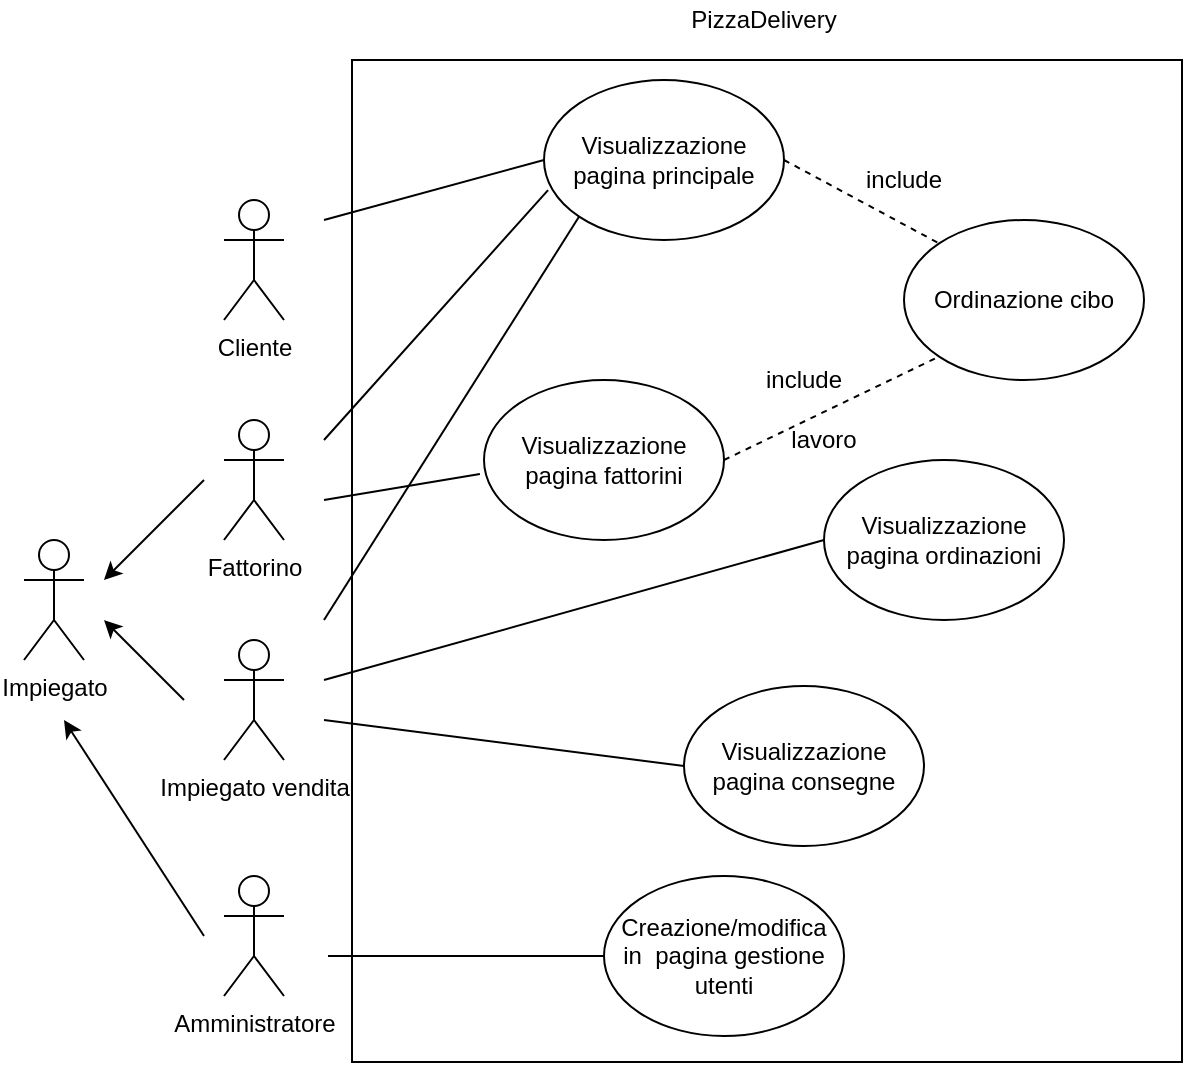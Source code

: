 <mxfile pages="1" version="11.2.8" type="device"><diagram id="bXjxfjaBC2VRF15JP1F4" name="Page-1"><mxGraphModel dx="946" dy="680" grid="0" gridSize="10" guides="1" tooltips="1" connect="1" arrows="1" fold="1" page="1" pageScale="1" pageWidth="1169" pageHeight="827" math="0" shadow="0"><root><mxCell id="0"/><mxCell id="1" parent="0"/><mxCell id="c7aUewFPje1z5O9hacBQ-6" value="" style="rounded=0;whiteSpace=wrap;html=1;fillColor=none;" vertex="1" parent="1"><mxGeometry x="214" y="120" width="415" height="501" as="geometry"/></mxCell><mxCell id="oG-BcZ4fojuc936BeTrR-1" value="Cliente" style="shape=umlActor;verticalLabelPosition=bottom;labelBackgroundColor=#ffffff;verticalAlign=top;html=1;outlineConnect=0;" parent="1" vertex="1"><mxGeometry x="150" y="190" width="30" height="60" as="geometry"/></mxCell><mxCell id="oG-BcZ4fojuc936BeTrR-2" value="Fattorino&lt;br&gt;" style="shape=umlActor;verticalLabelPosition=bottom;labelBackgroundColor=#ffffff;verticalAlign=top;html=1;outlineConnect=0;" parent="1" vertex="1"><mxGeometry x="150" y="300" width="30" height="60" as="geometry"/></mxCell><mxCell id="oG-BcZ4fojuc936BeTrR-5" value="Impiegato vendita" style="shape=umlActor;verticalLabelPosition=bottom;labelBackgroundColor=#ffffff;verticalAlign=top;html=1;outlineConnect=0;" parent="1" vertex="1"><mxGeometry x="150" y="410" width="30" height="60" as="geometry"/></mxCell><mxCell id="oG-BcZ4fojuc936BeTrR-11" value="Visualizzazione pagina principale" style="ellipse;whiteSpace=wrap;html=1;" parent="1" vertex="1"><mxGeometry x="310" y="130" width="120" height="80" as="geometry"/></mxCell><mxCell id="oG-BcZ4fojuc936BeTrR-12" value="Ordinazione cibo" style="ellipse;whiteSpace=wrap;html=1;" parent="1" vertex="1"><mxGeometry x="490" y="200" width="120" height="80" as="geometry"/></mxCell><mxCell id="oG-BcZ4fojuc936BeTrR-13" value="Visualizzazione pagina ordinazioni" style="ellipse;whiteSpace=wrap;html=1;" parent="1" vertex="1"><mxGeometry x="450" y="320" width="120" height="80" as="geometry"/></mxCell><mxCell id="oG-BcZ4fojuc936BeTrR-14" value="Visualizzazione pagina fattorini" style="ellipse;whiteSpace=wrap;html=1;" parent="1" vertex="1"><mxGeometry x="280" y="280" width="120" height="80" as="geometry"/></mxCell><mxCell id="oG-BcZ4fojuc936BeTrR-15" value="Visualizzazione pagina consegne" style="ellipse;whiteSpace=wrap;html=1;" parent="1" vertex="1"><mxGeometry x="380" y="433" width="120" height="80" as="geometry"/></mxCell><mxCell id="oG-BcZ4fojuc936BeTrR-16" value="Impiegato" style="shape=umlActor;verticalLabelPosition=bottom;labelBackgroundColor=#ffffff;verticalAlign=top;html=1;outlineConnect=0;" parent="1" vertex="1"><mxGeometry x="50" y="360" width="30" height="60" as="geometry"/></mxCell><mxCell id="oG-BcZ4fojuc936BeTrR-19" value="" style="endArrow=classic;html=1;" parent="1" edge="1"><mxGeometry width="50" height="50" relative="1" as="geometry"><mxPoint x="130" y="440" as="sourcePoint"/><mxPoint x="90" y="400" as="targetPoint"/></mxGeometry></mxCell><mxCell id="oG-BcZ4fojuc936BeTrR-20" value="" style="endArrow=classic;html=1;" parent="1" edge="1"><mxGeometry width="50" height="50" relative="1" as="geometry"><mxPoint x="140" y="330" as="sourcePoint"/><mxPoint x="90" y="380" as="targetPoint"/></mxGeometry></mxCell><mxCell id="oG-BcZ4fojuc936BeTrR-21" value="" style="endArrow=none;html=1;entryX=0;entryY=0.5;entryDx=0;entryDy=0;" parent="1" target="oG-BcZ4fojuc936BeTrR-11" edge="1"><mxGeometry width="50" height="50" relative="1" as="geometry"><mxPoint x="200" y="200" as="sourcePoint"/><mxPoint x="90" y="530" as="targetPoint"/></mxGeometry></mxCell><mxCell id="oG-BcZ4fojuc936BeTrR-22" value="" style="endArrow=none;dashed=1;html=1;exitX=1;exitY=0.5;exitDx=0;exitDy=0;entryX=0;entryY=0;entryDx=0;entryDy=0;" parent="1" source="oG-BcZ4fojuc936BeTrR-11" target="oG-BcZ4fojuc936BeTrR-12" edge="1"><mxGeometry width="50" height="50" relative="1" as="geometry"><mxPoint x="430" y="260" as="sourcePoint"/><mxPoint x="480" y="210" as="targetPoint"/></mxGeometry></mxCell><mxCell id="oG-BcZ4fojuc936BeTrR-23" value="" style="endArrow=none;html=1;entryX=0;entryY=0.5;entryDx=0;entryDy=0;" parent="1" target="oG-BcZ4fojuc936BeTrR-15" edge="1"><mxGeometry width="50" height="50" relative="1" as="geometry"><mxPoint x="200" y="450" as="sourcePoint"/><mxPoint x="90" y="530" as="targetPoint"/></mxGeometry></mxCell><mxCell id="oG-BcZ4fojuc936BeTrR-24" value="" style="endArrow=none;html=1;entryX=-0.017;entryY=0.588;entryDx=0;entryDy=0;entryPerimeter=0;" parent="1" target="oG-BcZ4fojuc936BeTrR-14" edge="1"><mxGeometry width="50" height="50" relative="1" as="geometry"><mxPoint x="200" y="340" as="sourcePoint"/><mxPoint x="90" y="530" as="targetPoint"/></mxGeometry></mxCell><mxCell id="oG-BcZ4fojuc936BeTrR-25" value="" style="endArrow=none;html=1;entryX=0;entryY=0.5;entryDx=0;entryDy=0;" parent="1" target="oG-BcZ4fojuc936BeTrR-13" edge="1"><mxGeometry width="50" height="50" relative="1" as="geometry"><mxPoint x="200" y="430" as="sourcePoint"/><mxPoint x="90" y="530" as="targetPoint"/></mxGeometry></mxCell><mxCell id="oG-BcZ4fojuc936BeTrR-26" value="" style="endArrow=none;html=1;entryX=0;entryY=1;entryDx=0;entryDy=0;" parent="1" target="oG-BcZ4fojuc936BeTrR-11" edge="1"><mxGeometry width="50" height="50" relative="1" as="geometry"><mxPoint x="200" y="400" as="sourcePoint"/><mxPoint x="90" y="530" as="targetPoint"/></mxGeometry></mxCell><mxCell id="oG-BcZ4fojuc936BeTrR-27" value="" style="endArrow=none;html=1;entryX=0.017;entryY=0.688;entryDx=0;entryDy=0;entryPerimeter=0;" parent="1" target="oG-BcZ4fojuc936BeTrR-11" edge="1"><mxGeometry width="50" height="50" relative="1" as="geometry"><mxPoint x="200" y="310" as="sourcePoint"/><mxPoint x="90" y="530" as="targetPoint"/></mxGeometry></mxCell><mxCell id="oG-BcZ4fojuc936BeTrR-29" value="PizzaDelivery" style="text;html=1;strokeColor=none;fillColor=none;align=center;verticalAlign=middle;whiteSpace=wrap;rounded=0;" parent="1" vertex="1"><mxGeometry x="400" y="90" width="40" height="20" as="geometry"/></mxCell><mxCell id="oG-BcZ4fojuc936BeTrR-30" value="include" style="text;html=1;strokeColor=none;fillColor=none;align=center;verticalAlign=middle;whiteSpace=wrap;rounded=0;" parent="1" vertex="1"><mxGeometry x="470" y="170" width="40" height="20" as="geometry"/></mxCell><mxCell id="oG-BcZ4fojuc936BeTrR-31" value="" style="endArrow=none;dashed=1;html=1;entryX=0;entryY=1;entryDx=0;entryDy=0;exitX=1;exitY=0.5;exitDx=0;exitDy=0;" parent="1" source="oG-BcZ4fojuc936BeTrR-14" target="oG-BcZ4fojuc936BeTrR-12" edge="1"><mxGeometry width="50" height="50" relative="1" as="geometry"><mxPoint x="40" y="590" as="sourcePoint"/><mxPoint x="100" y="540" as="targetPoint"/></mxGeometry></mxCell><mxCell id="oG-BcZ4fojuc936BeTrR-33" value="include" style="text;html=1;strokeColor=none;fillColor=none;align=center;verticalAlign=middle;whiteSpace=wrap;rounded=0;" parent="1" vertex="1"><mxGeometry x="420" y="270" width="40" height="20" as="geometry"/></mxCell><mxCell id="oG-BcZ4fojuc936BeTrR-34" value="lavoro" style="text;html=1;strokeColor=none;fillColor=none;align=center;verticalAlign=middle;whiteSpace=wrap;rounded=0;" parent="1" vertex="1"><mxGeometry x="430" y="300" width="40" height="20" as="geometry"/></mxCell><mxCell id="c7aUewFPje1z5O9hacBQ-2" value="Amministratore" style="shape=umlActor;verticalLabelPosition=bottom;labelBackgroundColor=#ffffff;verticalAlign=top;html=1;outlineConnect=0;" vertex="1" parent="1"><mxGeometry x="150" y="528" width="30" height="60" as="geometry"/></mxCell><mxCell id="c7aUewFPje1z5O9hacBQ-3" value="" style="endArrow=classic;html=1;" edge="1" parent="1"><mxGeometry width="50" height="50" relative="1" as="geometry"><mxPoint x="140" y="558" as="sourcePoint"/><mxPoint x="70" y="450" as="targetPoint"/></mxGeometry></mxCell><mxCell id="c7aUewFPje1z5O9hacBQ-4" value="Creazione/modifica in&amp;nbsp; pagina gestione utenti" style="ellipse;whiteSpace=wrap;html=1;" vertex="1" parent="1"><mxGeometry x="340" y="528" width="120" height="80" as="geometry"/></mxCell><mxCell id="c7aUewFPje1z5O9hacBQ-5" value="" style="endArrow=none;html=1;entryX=0;entryY=0.5;entryDx=0;entryDy=0;" edge="1" parent="1" target="c7aUewFPje1z5O9hacBQ-4"><mxGeometry width="50" height="50" relative="1" as="geometry"><mxPoint x="202" y="568" as="sourcePoint"/><mxPoint x="89" y="629" as="targetPoint"/></mxGeometry></mxCell></root></mxGraphModel></diagram></mxfile>
